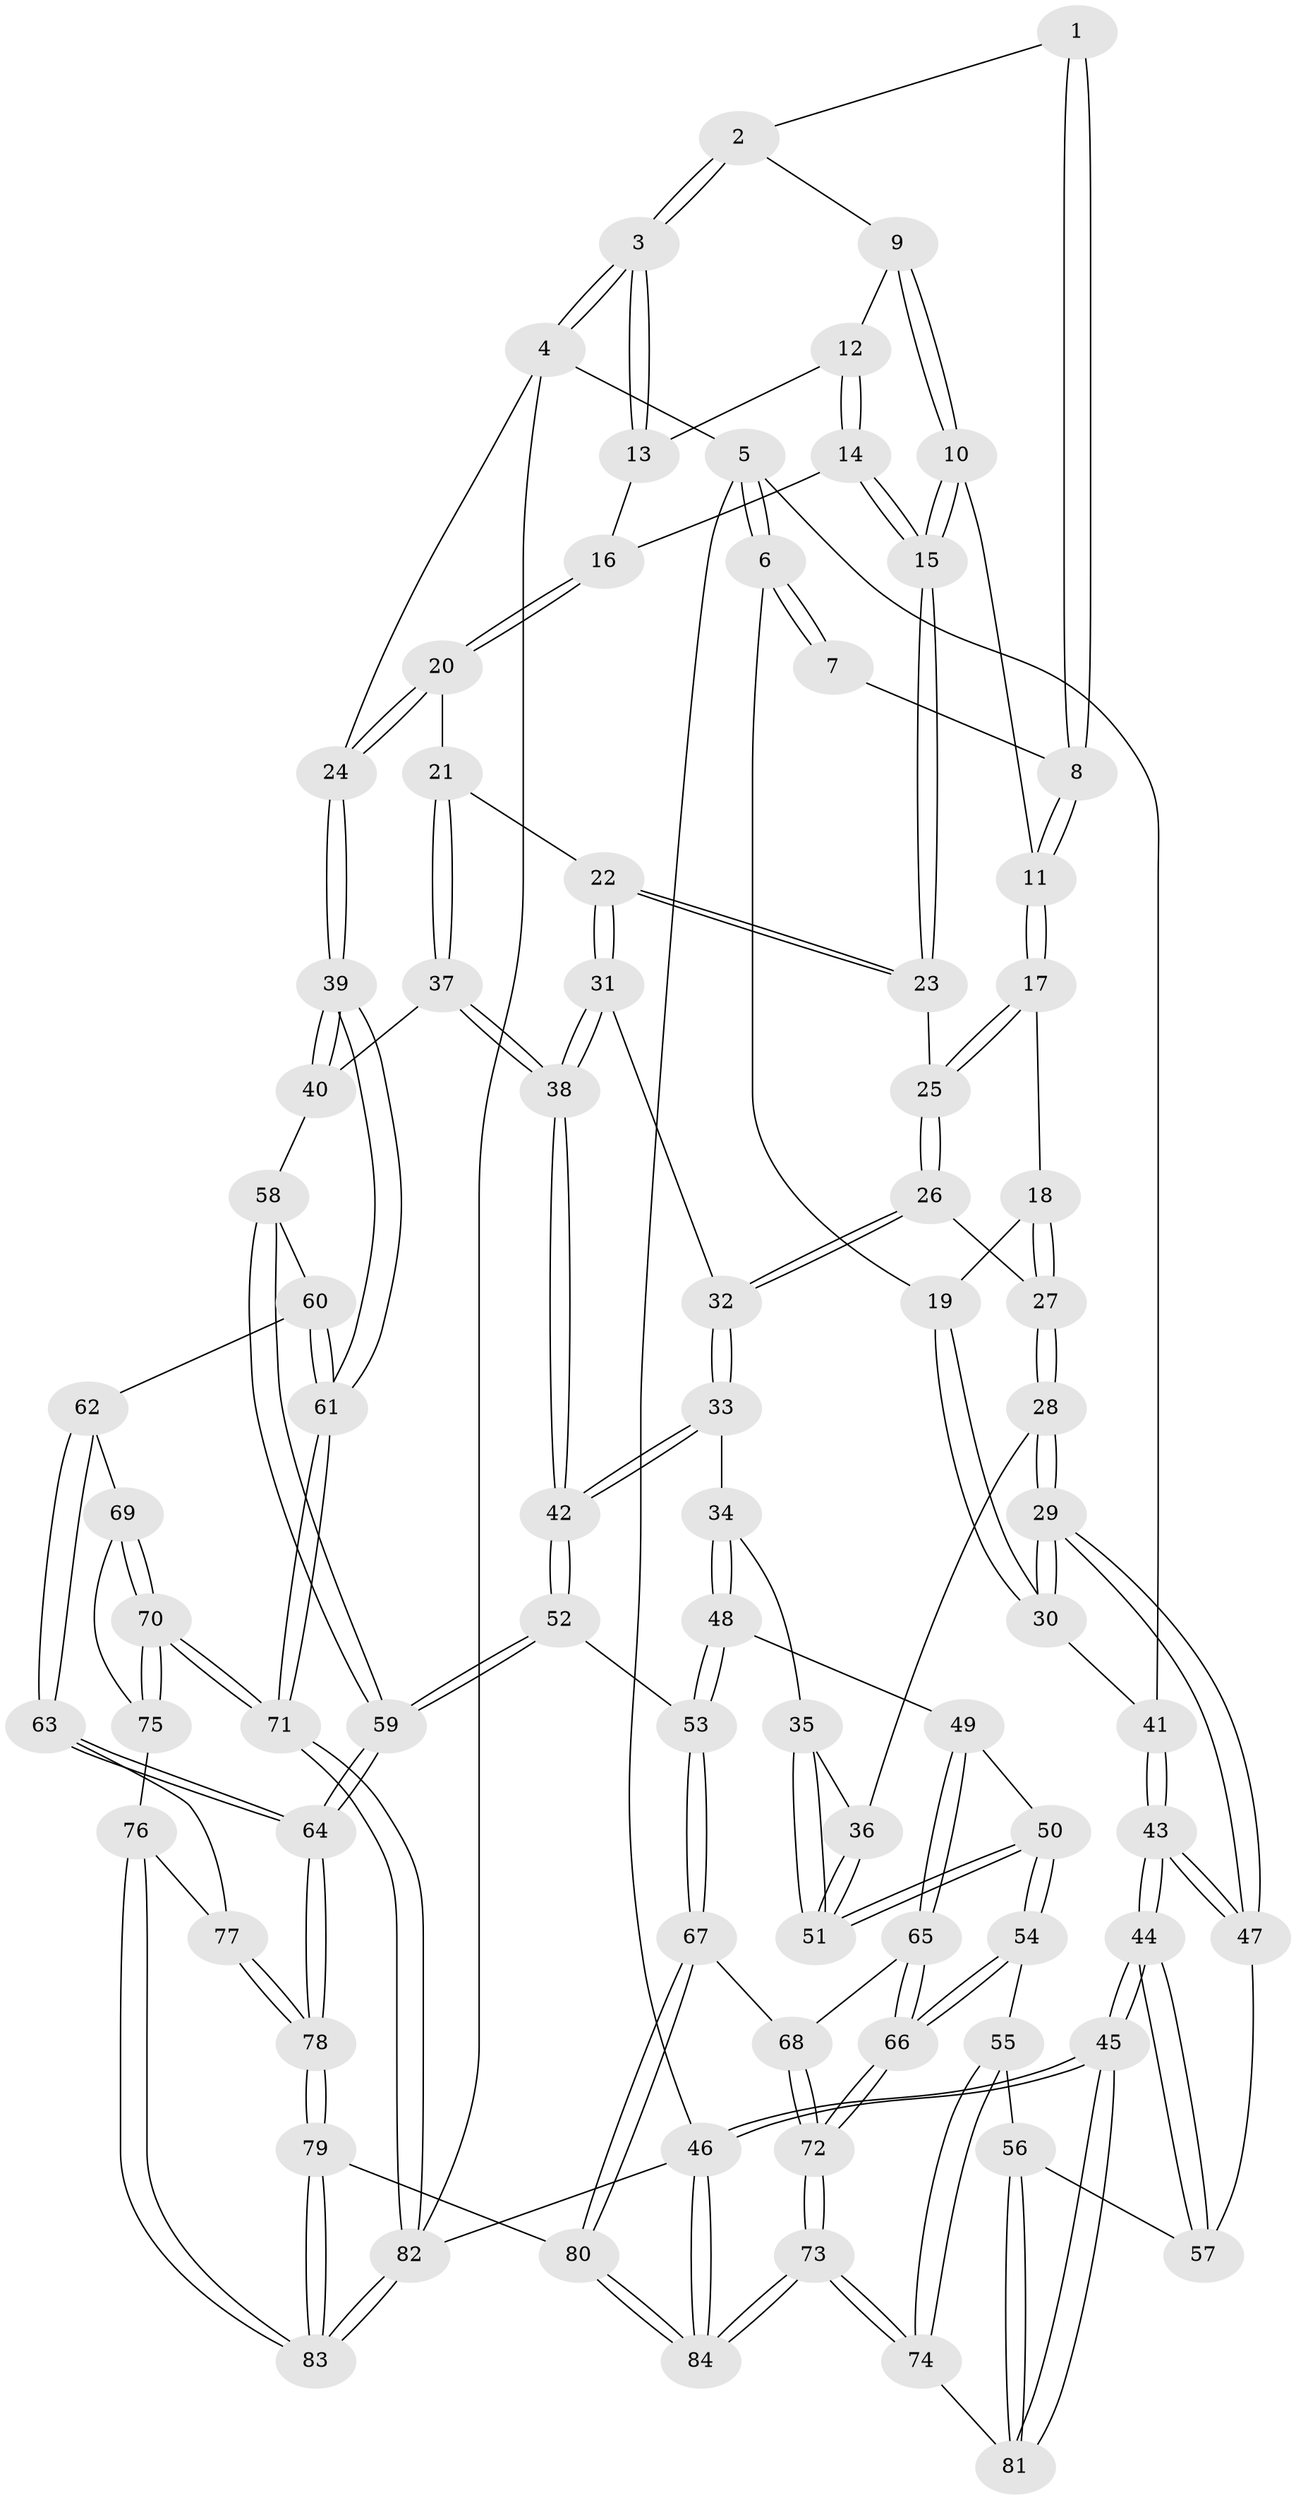 // coarse degree distribution, {3: 0.2962962962962963, 5: 0.14814814814814814, 4: 0.5185185185185185, 2: 0.037037037037037035}
// Generated by graph-tools (version 1.1) at 2025/54/03/04/25 22:54:41]
// undirected, 84 vertices, 207 edges
graph export_dot {
  node [color=gray90,style=filled];
  1 [pos="+0.6825228268955029+0"];
  2 [pos="+0.6981322508817417+0"];
  3 [pos="+1+0"];
  4 [pos="+1+0"];
  5 [pos="+0+0"];
  6 [pos="+0+0"];
  7 [pos="+0.3204766708421948+0"];
  8 [pos="+0.4900114462858208+0.1228877087359936"];
  9 [pos="+0.7005043212670575+0.04275519679453049"];
  10 [pos="+0.6827898842803033+0.15114122800607835"];
  11 [pos="+0.48953152090116414+0.1268779758914051"];
  12 [pos="+0.8135556023969684+0.10085100026312835"];
  13 [pos="+0.9274953521351023+0.06535066445207242"];
  14 [pos="+0.7688822657523536+0.1690042144287246"];
  15 [pos="+0.7018279068539925+0.19118795157239366"];
  16 [pos="+0.8853111447955638+0.16917745917663904"];
  17 [pos="+0.44451393229028785+0.18338730720403038"];
  18 [pos="+0.13888284999872688+0.12894886542719008"];
  19 [pos="+0.029250202809662194+0.05122608000781891"];
  20 [pos="+0.9202213057187031+0.3901674873996974"];
  21 [pos="+0.8562112318516223+0.4038462377414466"];
  22 [pos="+0.7090277468184409+0.3117894120576908"];
  23 [pos="+0.6990258114301076+0.2975858082536299"];
  24 [pos="+1+0.4305068964979404"];
  25 [pos="+0.4833173168626092+0.2870893165153055"];
  26 [pos="+0.4295930005101472+0.41830491938459996"];
  27 [pos="+0.3011359609597762+0.4366644219445321"];
  28 [pos="+0.21845435046609313+0.5549936734237774"];
  29 [pos="+0.18798584704375912+0.565861005183462"];
  30 [pos="+0.11923933332653411+0.5088975538263497"];
  31 [pos="+0.5562345969612984+0.4943747747573898"];
  32 [pos="+0.5032598221773196+0.4923156389295461"];
  33 [pos="+0.47193010511210637+0.6129054922187315"];
  34 [pos="+0.4605928148191493+0.6233914835350962"];
  35 [pos="+0.4348068032620992+0.6301357277281704"];
  36 [pos="+0.23816167201482683+0.5705590587219929"];
  37 [pos="+0.7515690906957573+0.5797266969330744"];
  38 [pos="+0.7122539702042234+0.594537732219539"];
  39 [pos="+1+0.7326232718616434"];
  40 [pos="+0.8105242547773046+0.6389066482539401"];
  41 [pos="+0+0.4329787559716095"];
  42 [pos="+0.6416013979619118+0.7123466318003849"];
  43 [pos="+0+0.679145715892381"];
  44 [pos="+0+0.8767284242787718"];
  45 [pos="+0+1"];
  46 [pos="+0+1"];
  47 [pos="+0.15791909804719276+0.6133776321040022"];
  48 [pos="+0.48427614476684805+0.7877243949204168"];
  49 [pos="+0.43624199723031015+0.8090379980926307"];
  50 [pos="+0.35379981764496315+0.7919939130744822"];
  51 [pos="+0.35064552834143853+0.7486850970313974"];
  52 [pos="+0.6312792358297007+0.7913096201438522"];
  53 [pos="+0.6232915434886873+0.7946206599433102"];
  54 [pos="+0.3211557388614518+0.814817622501914"];
  55 [pos="+0.2946972345832738+0.8221744855473951"];
  56 [pos="+0.2139476173511126+0.8378601249395912"];
  57 [pos="+0.15468558860412954+0.7479591721362375"];
  58 [pos="+0.8294438966840229+0.804773819914497"];
  59 [pos="+0.6879379531209178+0.83243277496623"];
  60 [pos="+0.8374360804988182+0.8079787257355091"];
  61 [pos="+1+0.7987176935591432"];
  62 [pos="+0.8386294365149968+0.8862727250511914"];
  63 [pos="+0.8072072421858446+0.9159111853389837"];
  64 [pos="+0.700816521828747+0.8873474889922279"];
  65 [pos="+0.4483899038431176+0.8917397934228959"];
  66 [pos="+0.3893260951798243+0.9977687975500469"];
  67 [pos="+0.5466335043480445+0.936508383059475"];
  68 [pos="+0.5354259096866719+0.9357090140064359"];
  69 [pos="+0.8450366099094655+0.8980931502746076"];
  70 [pos="+0.9614426150846387+0.9245415144712706"];
  71 [pos="+1+0.9152460382486399"];
  72 [pos="+0.3856157936414036+1"];
  73 [pos="+0.37079769075926466+1"];
  74 [pos="+0.33434635509478267+1"];
  75 [pos="+0.8534236864370912+0.9392384700897144"];
  76 [pos="+0.8382593039012702+0.9622021848168822"];
  77 [pos="+0.8104884263022704+0.9356237083251262"];
  78 [pos="+0.7059762868980557+0.9679834328339644"];
  79 [pos="+0.6870357267859892+1"];
  80 [pos="+0.6799473610489883+1"];
  81 [pos="+0.19550890894915784+0.8854500239978433"];
  82 [pos="+1+1"];
  83 [pos="+0.805705207058705+1"];
  84 [pos="+0.3806122409310315+1"];
  1 -- 2;
  1 -- 8;
  1 -- 8;
  2 -- 3;
  2 -- 3;
  2 -- 9;
  3 -- 4;
  3 -- 4;
  3 -- 13;
  3 -- 13;
  4 -- 5;
  4 -- 24;
  4 -- 82;
  5 -- 6;
  5 -- 6;
  5 -- 41;
  5 -- 46;
  6 -- 7;
  6 -- 7;
  6 -- 19;
  7 -- 8;
  8 -- 11;
  8 -- 11;
  9 -- 10;
  9 -- 10;
  9 -- 12;
  10 -- 11;
  10 -- 15;
  10 -- 15;
  11 -- 17;
  11 -- 17;
  12 -- 13;
  12 -- 14;
  12 -- 14;
  13 -- 16;
  14 -- 15;
  14 -- 15;
  14 -- 16;
  15 -- 23;
  15 -- 23;
  16 -- 20;
  16 -- 20;
  17 -- 18;
  17 -- 25;
  17 -- 25;
  18 -- 19;
  18 -- 27;
  18 -- 27;
  19 -- 30;
  19 -- 30;
  20 -- 21;
  20 -- 24;
  20 -- 24;
  21 -- 22;
  21 -- 37;
  21 -- 37;
  22 -- 23;
  22 -- 23;
  22 -- 31;
  22 -- 31;
  23 -- 25;
  24 -- 39;
  24 -- 39;
  25 -- 26;
  25 -- 26;
  26 -- 27;
  26 -- 32;
  26 -- 32;
  27 -- 28;
  27 -- 28;
  28 -- 29;
  28 -- 29;
  28 -- 36;
  29 -- 30;
  29 -- 30;
  29 -- 47;
  29 -- 47;
  30 -- 41;
  31 -- 32;
  31 -- 38;
  31 -- 38;
  32 -- 33;
  32 -- 33;
  33 -- 34;
  33 -- 42;
  33 -- 42;
  34 -- 35;
  34 -- 48;
  34 -- 48;
  35 -- 36;
  35 -- 51;
  35 -- 51;
  36 -- 51;
  36 -- 51;
  37 -- 38;
  37 -- 38;
  37 -- 40;
  38 -- 42;
  38 -- 42;
  39 -- 40;
  39 -- 40;
  39 -- 61;
  39 -- 61;
  40 -- 58;
  41 -- 43;
  41 -- 43;
  42 -- 52;
  42 -- 52;
  43 -- 44;
  43 -- 44;
  43 -- 47;
  43 -- 47;
  44 -- 45;
  44 -- 45;
  44 -- 57;
  44 -- 57;
  45 -- 46;
  45 -- 46;
  45 -- 81;
  45 -- 81;
  46 -- 84;
  46 -- 84;
  46 -- 82;
  47 -- 57;
  48 -- 49;
  48 -- 53;
  48 -- 53;
  49 -- 50;
  49 -- 65;
  49 -- 65;
  50 -- 51;
  50 -- 51;
  50 -- 54;
  50 -- 54;
  52 -- 53;
  52 -- 59;
  52 -- 59;
  53 -- 67;
  53 -- 67;
  54 -- 55;
  54 -- 66;
  54 -- 66;
  55 -- 56;
  55 -- 74;
  55 -- 74;
  56 -- 57;
  56 -- 81;
  56 -- 81;
  58 -- 59;
  58 -- 59;
  58 -- 60;
  59 -- 64;
  59 -- 64;
  60 -- 61;
  60 -- 61;
  60 -- 62;
  61 -- 71;
  61 -- 71;
  62 -- 63;
  62 -- 63;
  62 -- 69;
  63 -- 64;
  63 -- 64;
  63 -- 77;
  64 -- 78;
  64 -- 78;
  65 -- 66;
  65 -- 66;
  65 -- 68;
  66 -- 72;
  66 -- 72;
  67 -- 68;
  67 -- 80;
  67 -- 80;
  68 -- 72;
  68 -- 72;
  69 -- 70;
  69 -- 70;
  69 -- 75;
  70 -- 71;
  70 -- 71;
  70 -- 75;
  70 -- 75;
  71 -- 82;
  71 -- 82;
  72 -- 73;
  72 -- 73;
  73 -- 74;
  73 -- 74;
  73 -- 84;
  73 -- 84;
  74 -- 81;
  75 -- 76;
  76 -- 77;
  76 -- 83;
  76 -- 83;
  77 -- 78;
  77 -- 78;
  78 -- 79;
  78 -- 79;
  79 -- 80;
  79 -- 83;
  79 -- 83;
  80 -- 84;
  80 -- 84;
  82 -- 83;
  82 -- 83;
}

